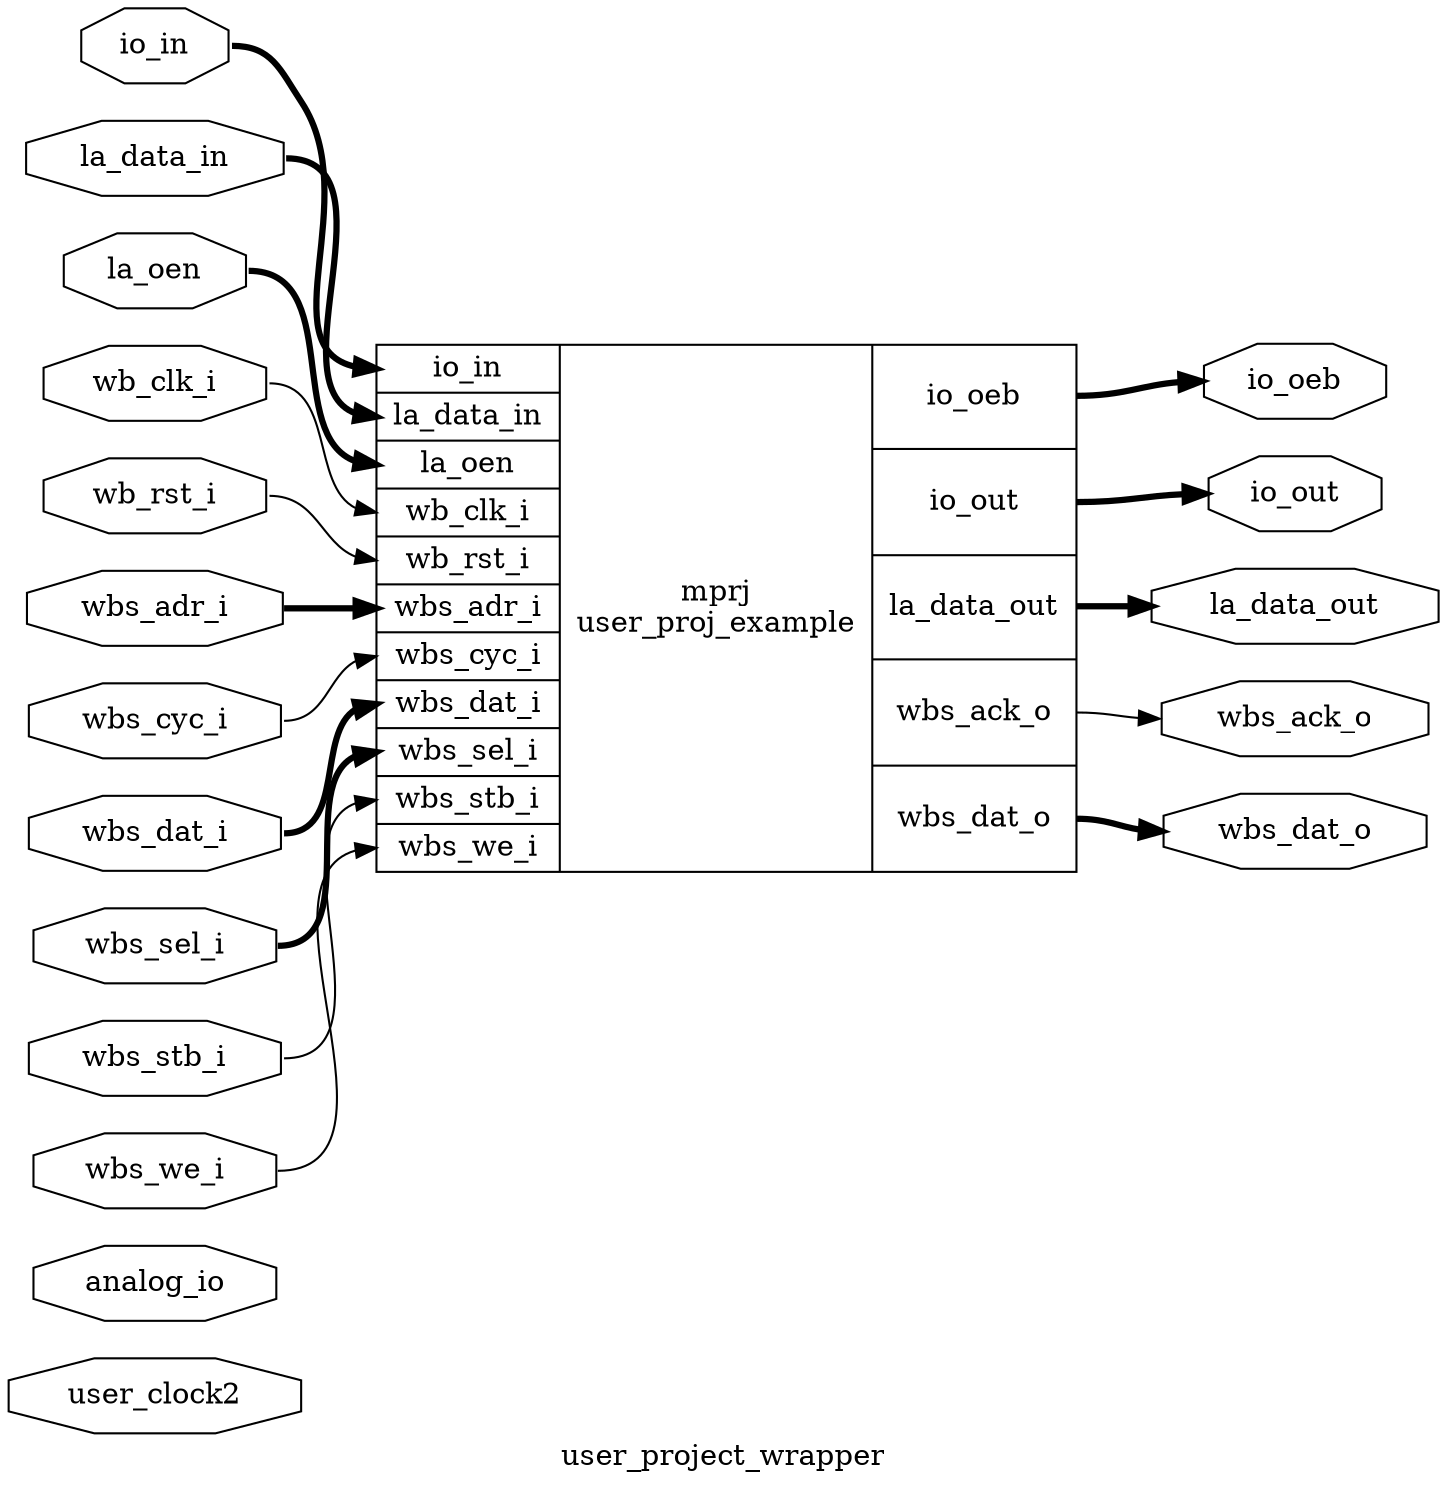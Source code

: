 digraph "user_project_wrapper" {
label="user_project_wrapper";
rankdir="LR";
remincross=true;
n1 [ shape=octagon, label="user_clock2", color="black", fontcolor="black" ];
n2 [ shape=octagon, label="analog_io", color="black", fontcolor="black" ];
n3 [ shape=octagon, label="io_oeb", color="black", fontcolor="black" ];
n4 [ shape=octagon, label="io_out", color="black", fontcolor="black" ];
n5 [ shape=octagon, label="io_in", color="black", fontcolor="black" ];
n6 [ shape=octagon, label="la_oen", color="black", fontcolor="black" ];
n7 [ shape=octagon, label="la_data_out", color="black", fontcolor="black" ];
n8 [ shape=octagon, label="la_data_in", color="black", fontcolor="black" ];
n9 [ shape=octagon, label="wbs_dat_o", color="black", fontcolor="black" ];
n10 [ shape=octagon, label="wbs_ack_o", color="black", fontcolor="black" ];
n11 [ shape=octagon, label="wbs_adr_i", color="black", fontcolor="black" ];
n12 [ shape=octagon, label="wbs_dat_i", color="black", fontcolor="black" ];
n13 [ shape=octagon, label="wbs_sel_i", color="black", fontcolor="black" ];
n14 [ shape=octagon, label="wbs_we_i", color="black", fontcolor="black" ];
n15 [ shape=octagon, label="wbs_cyc_i", color="black", fontcolor="black" ];
n16 [ shape=octagon, label="wbs_stb_i", color="black", fontcolor="black" ];
n17 [ shape=octagon, label="wb_rst_i", color="black", fontcolor="black" ];
n18 [ shape=octagon, label="wb_clk_i", color="black", fontcolor="black" ];
c19 [ shape=record, label="{{<p5> io_in|<p8> la_data_in|<p6> la_oen|<p18> wb_clk_i|<p17> wb_rst_i|<p11> wbs_adr_i|<p15> wbs_cyc_i|<p12> wbs_dat_i|<p13> wbs_sel_i|<p16> wbs_stb_i|<p14> wbs_we_i}|mprj\nuser_proj_example|{<p3> io_oeb|<p4> io_out|<p7> la_data_out|<p10> wbs_ack_o|<p9> wbs_dat_o}}" ];
c19:p10:e -> n10:w [color="black", label=""];
n11:e -> c19:p11:w [color="black", style="setlinewidth(3)", label=""];
n12:e -> c19:p12:w [color="black", style="setlinewidth(3)", label=""];
n13:e -> c19:p13:w [color="black", style="setlinewidth(3)", label=""];
n14:e -> c19:p14:w [color="black", label=""];
n15:e -> c19:p15:w [color="black", label=""];
n16:e -> c19:p16:w [color="black", label=""];
n17:e -> c19:p17:w [color="black", label=""];
n18:e -> c19:p18:w [color="black", label=""];
c19:p3:e -> n3:w [color="black", style="setlinewidth(3)", label=""];
c19:p4:e -> n4:w [color="black", style="setlinewidth(3)", label=""];
n5:e -> c19:p5:w [color="black", style="setlinewidth(3)", label=""];
n6:e -> c19:p6:w [color="black", style="setlinewidth(3)", label=""];
c19:p7:e -> n7:w [color="black", style="setlinewidth(3)", label=""];
n8:e -> c19:p8:w [color="black", style="setlinewidth(3)", label=""];
c19:p9:e -> n9:w [color="black", style="setlinewidth(3)", label=""];
}
